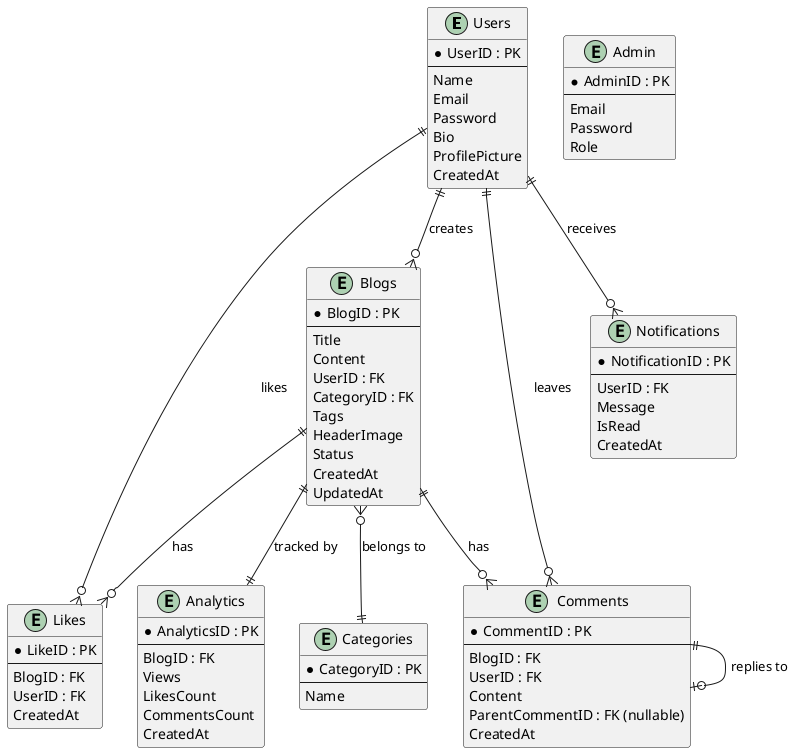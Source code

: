 @startuml
entity "Users" {
  * UserID : PK
  --
  Name
  Email
  Password
  Bio
  ProfilePicture
  CreatedAt
}

entity "Blogs" {
  * BlogID : PK
  --
  Title
  Content
  UserID : FK
  CategoryID : FK
  Tags
  HeaderImage
  Status
  CreatedAt
  UpdatedAt
}

entity "Categories" {
  * CategoryID : PK
  --
  Name
}

entity "Comments" {
  * CommentID : PK
  --
  BlogID : FK
  UserID : FK
  Content
  ParentCommentID : FK (nullable)
  CreatedAt
}

entity "Likes" {
  * LikeID : PK
  --
  BlogID : FK
  UserID : FK
  CreatedAt
}

entity "Notifications" {
  * NotificationID : PK
  --
  UserID : FK
  Message
  IsRead
  CreatedAt
}

entity "Admin" {
  * AdminID : PK
  --
  Email
  Password
  Role
}

entity "Analytics" {
  * AnalyticsID : PK
  --
  BlogID : FK
  Views
  LikesCount
  CommentsCount
  CreatedAt
}

Users ||--o{ Blogs : "creates"
Users ||--o{ Comments : "leaves"
Users ||--o{ Likes : "likes"
Users ||--o{ Notifications : "receives"
Blogs ||--o{ Comments : "has"
Blogs ||--o{ Likes : "has"
Blogs ||--|| Analytics : "tracked by"
Blogs }o--|| Categories : "belongs to"
Comments ||--o| Comments : "replies to"
@enduml
